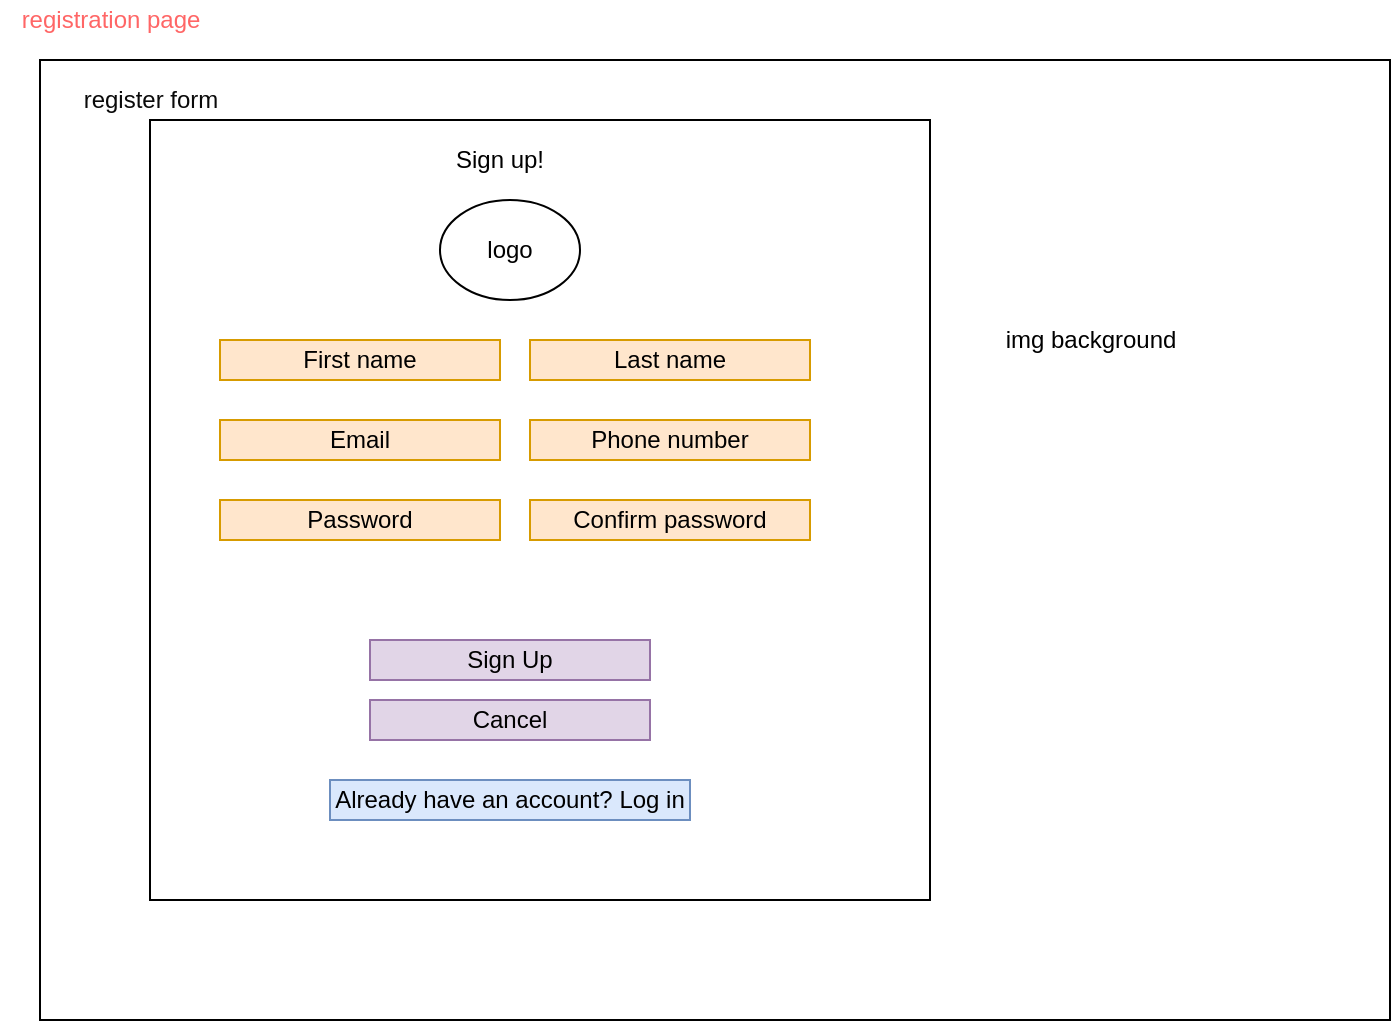 <mxfile version="14.7.4" type="embed"><diagram id="cMZqTdp_VTF5YyUHYILr" name="Page-1"><mxGraphModel dx="1666" dy="743" grid="1" gridSize="10" guides="1" tooltips="1" connect="1" arrows="1" fold="1" page="1" pageScale="1" pageWidth="850" pageHeight="1100" math="0" shadow="0"><root><mxCell id="0"/><mxCell id="1" parent="0"/><mxCell id="2" value="" style="rounded=0;whiteSpace=wrap;html=1;" parent="1" vertex="1"><mxGeometry x="35" y="50" width="675" height="480" as="geometry"/></mxCell><mxCell id="3" value="&lt;font color=&quot;#ff6666&quot;&gt;registration page&lt;/font&gt;" style="text;html=1;align=center;verticalAlign=middle;resizable=0;points=[];autosize=1;strokeColor=none;" parent="1" vertex="1"><mxGeometry x="15" y="20" width="110" height="20" as="geometry"/></mxCell><mxCell id="5" value="" style="whiteSpace=wrap;html=1;aspect=fixed;" parent="1" vertex="1"><mxGeometry x="90" y="80" width="390" height="390" as="geometry"/></mxCell><mxCell id="8" value="Sign up!" style="text;html=1;strokeColor=none;fillColor=none;align=center;verticalAlign=middle;whiteSpace=wrap;rounded=0;" parent="1" vertex="1"><mxGeometry x="100" y="90" width="330" height="20" as="geometry"/></mxCell><mxCell id="9" value="Last name" style="rounded=0;whiteSpace=wrap;html=1;fillColor=#ffe6cc;strokeColor=#d79b00;" parent="1" vertex="1"><mxGeometry x="280" y="190" width="140" height="20" as="geometry"/></mxCell><mxCell id="12" value="Password" style="rounded=0;whiteSpace=wrap;html=1;fillColor=#ffe6cc;strokeColor=#d79b00;" parent="1" vertex="1"><mxGeometry x="125" y="270" width="140" height="20" as="geometry"/></mxCell><mxCell id="13" value="Confirm password" style="rounded=0;whiteSpace=wrap;html=1;fillColor=#ffe6cc;strokeColor=#d79b00;" parent="1" vertex="1"><mxGeometry x="280" y="270" width="140" height="20" as="geometry"/></mxCell><mxCell id="14" value="Sign Up" style="rounded=0;whiteSpace=wrap;html=1;fillColor=#e1d5e7;strokeColor=#9673a6;" parent="1" vertex="1"><mxGeometry x="200" y="340" width="140" height="20" as="geometry"/></mxCell><mxCell id="16" value="&lt;font color=&quot;#0a0a0a&quot;&gt;register form&lt;/font&gt;" style="text;html=1;align=center;verticalAlign=middle;resizable=0;points=[];autosize=1;strokeColor=none;fontColor=#D9D9D9;" parent="1" vertex="1"><mxGeometry x="50" y="60" width="80" height="20" as="geometry"/></mxCell><mxCell id="17" value="Already have an account? Log in" style="rounded=0;whiteSpace=wrap;html=1;fillColor=#dae8fc;strokeColor=#6c8ebf;" parent="1" vertex="1"><mxGeometry x="180" y="410" width="180" height="20" as="geometry"/></mxCell><mxCell id="19" value="First name" style="rounded=0;whiteSpace=wrap;html=1;fillColor=#ffe6cc;strokeColor=#d79b00;" vertex="1" parent="1"><mxGeometry x="125" y="190" width="140" height="20" as="geometry"/></mxCell><mxCell id="20" value="Email" style="rounded=0;whiteSpace=wrap;html=1;fillColor=#ffe6cc;strokeColor=#d79b00;" vertex="1" parent="1"><mxGeometry x="125" y="230" width="140" height="20" as="geometry"/></mxCell><mxCell id="21" value="Phone number" style="rounded=0;whiteSpace=wrap;html=1;fillColor=#ffe6cc;strokeColor=#d79b00;" vertex="1" parent="1"><mxGeometry x="280" y="230" width="140" height="20" as="geometry"/></mxCell><mxCell id="23" value="logo" style="ellipse;whiteSpace=wrap;html=1;" vertex="1" parent="1"><mxGeometry x="235" y="120" width="70" height="50" as="geometry"/></mxCell><mxCell id="25" value="img background" style="text;html=1;align=center;verticalAlign=middle;resizable=0;points=[];autosize=1;strokeColor=none;" vertex="1" parent="1"><mxGeometry x="510" y="180" width="100" height="20" as="geometry"/></mxCell><mxCell id="26" value="Cancel" style="rounded=0;whiteSpace=wrap;html=1;fillColor=#e1d5e7;strokeColor=#9673a6;" vertex="1" parent="1"><mxGeometry x="200" y="370" width="140" height="20" as="geometry"/></mxCell></root></mxGraphModel></diagram></mxfile>